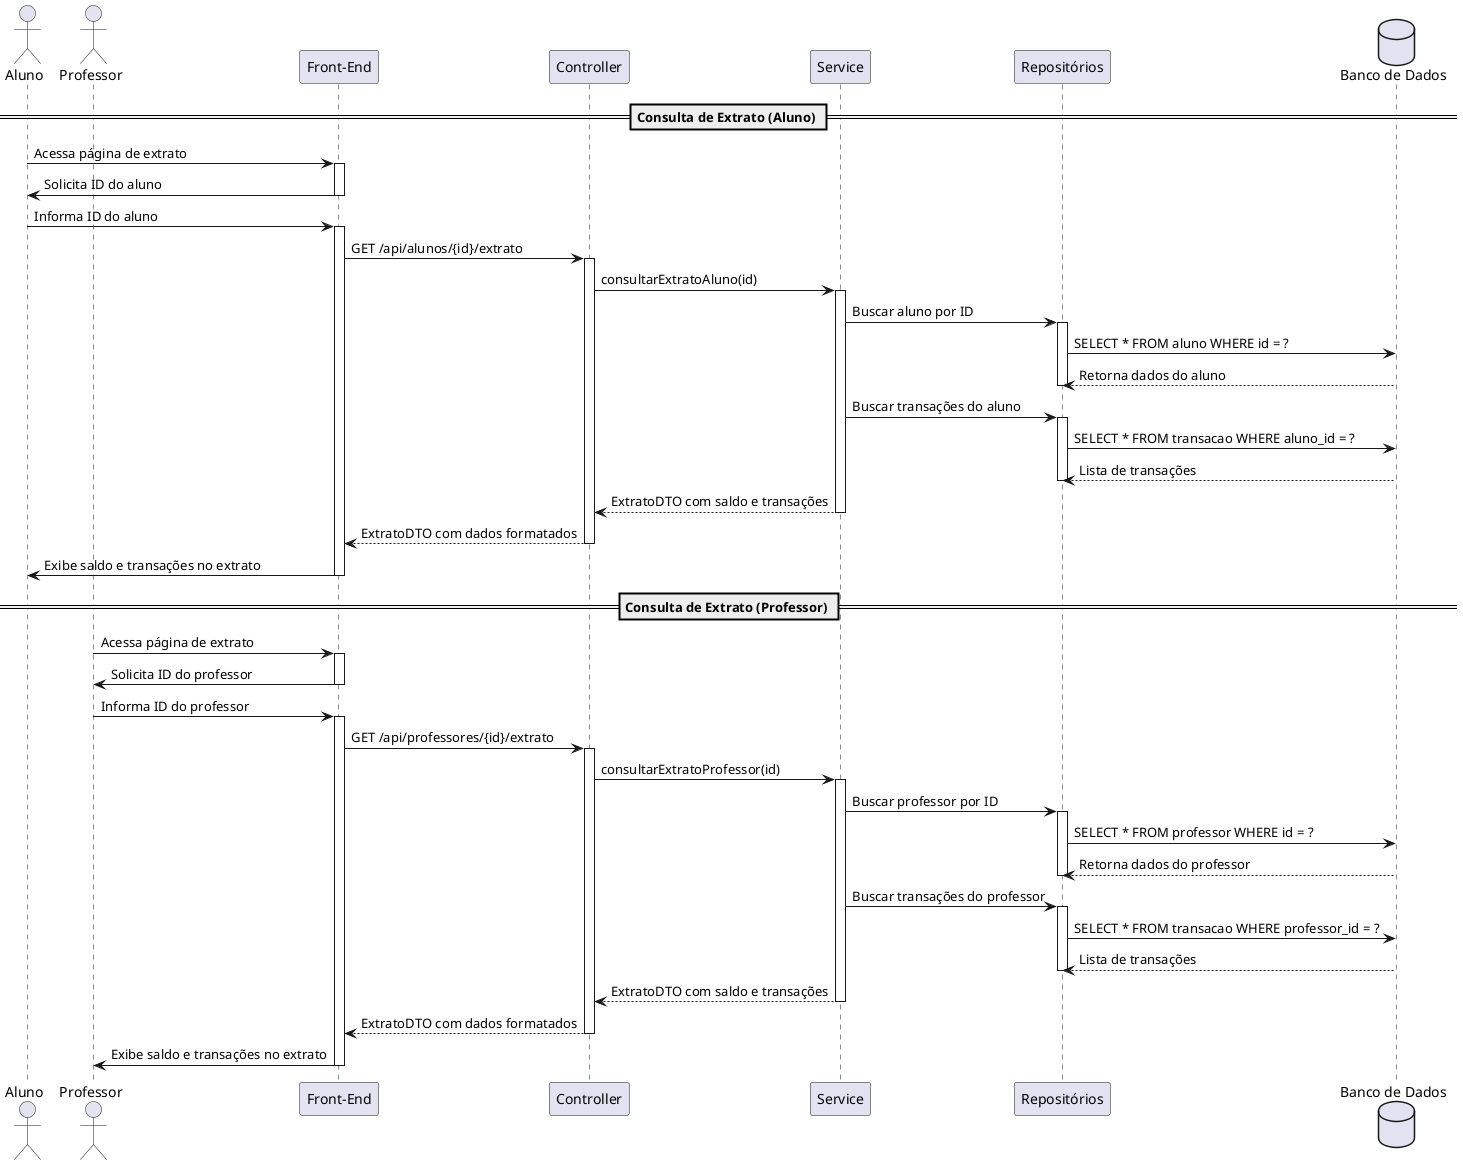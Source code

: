 @startuml
actor Aluno as A
actor Professor as P
participant "Front-End" as FE
participant "Controller" as C
participant "Service" as S
participant "Repositórios" as R
database "Banco de Dados" as DB

== Consulta de Extrato (Aluno) ==
A -> FE: Acessa página de extrato
activate FE
FE -> A: Solicita ID do aluno
deactivate FE
A -> FE: Informa ID do aluno
activate FE
FE -> C: GET /api/alunos/{id}/extrato
activate C
C -> S: consultarExtratoAluno(id)
activate S
S -> R: Buscar aluno por ID
activate R
R -> DB: SELECT * FROM aluno WHERE id = ?
DB --> R: Retorna dados do aluno
deactivate R
S -> R: Buscar transações do aluno
activate R
R -> DB: SELECT * FROM transacao WHERE aluno_id = ?
DB --> R: Lista de transações
deactivate R
S --> C: ExtratoDTO com saldo e transações
deactivate S
C --> FE: ExtratoDTO com dados formatados
deactivate C
FE -> A: Exibe saldo e transações no extrato
deactivate FE

== Consulta de Extrato (Professor) ==
P -> FE: Acessa página de extrato
activate FE
FE -> P: Solicita ID do professor
deactivate FE
P -> FE: Informa ID do professor
activate FE
FE -> C: GET /api/professores/{id}/extrato
activate C
C -> S: consultarExtratoProfessor(id)
activate S
S -> R: Buscar professor por ID
activate R
R -> DB: SELECT * FROM professor WHERE id = ?
DB --> R: Retorna dados do professor
deactivate R
S -> R: Buscar transações do professor
activate R
R -> DB: SELECT * FROM transacao WHERE professor_id = ?
DB --> R: Lista de transações
deactivate R
S --> C: ExtratoDTO com saldo e transações
deactivate S
C --> FE: ExtratoDTO com dados formatados
deactivate C
FE -> P: Exibe saldo e transações no extrato
deactivate FE
@enduml
